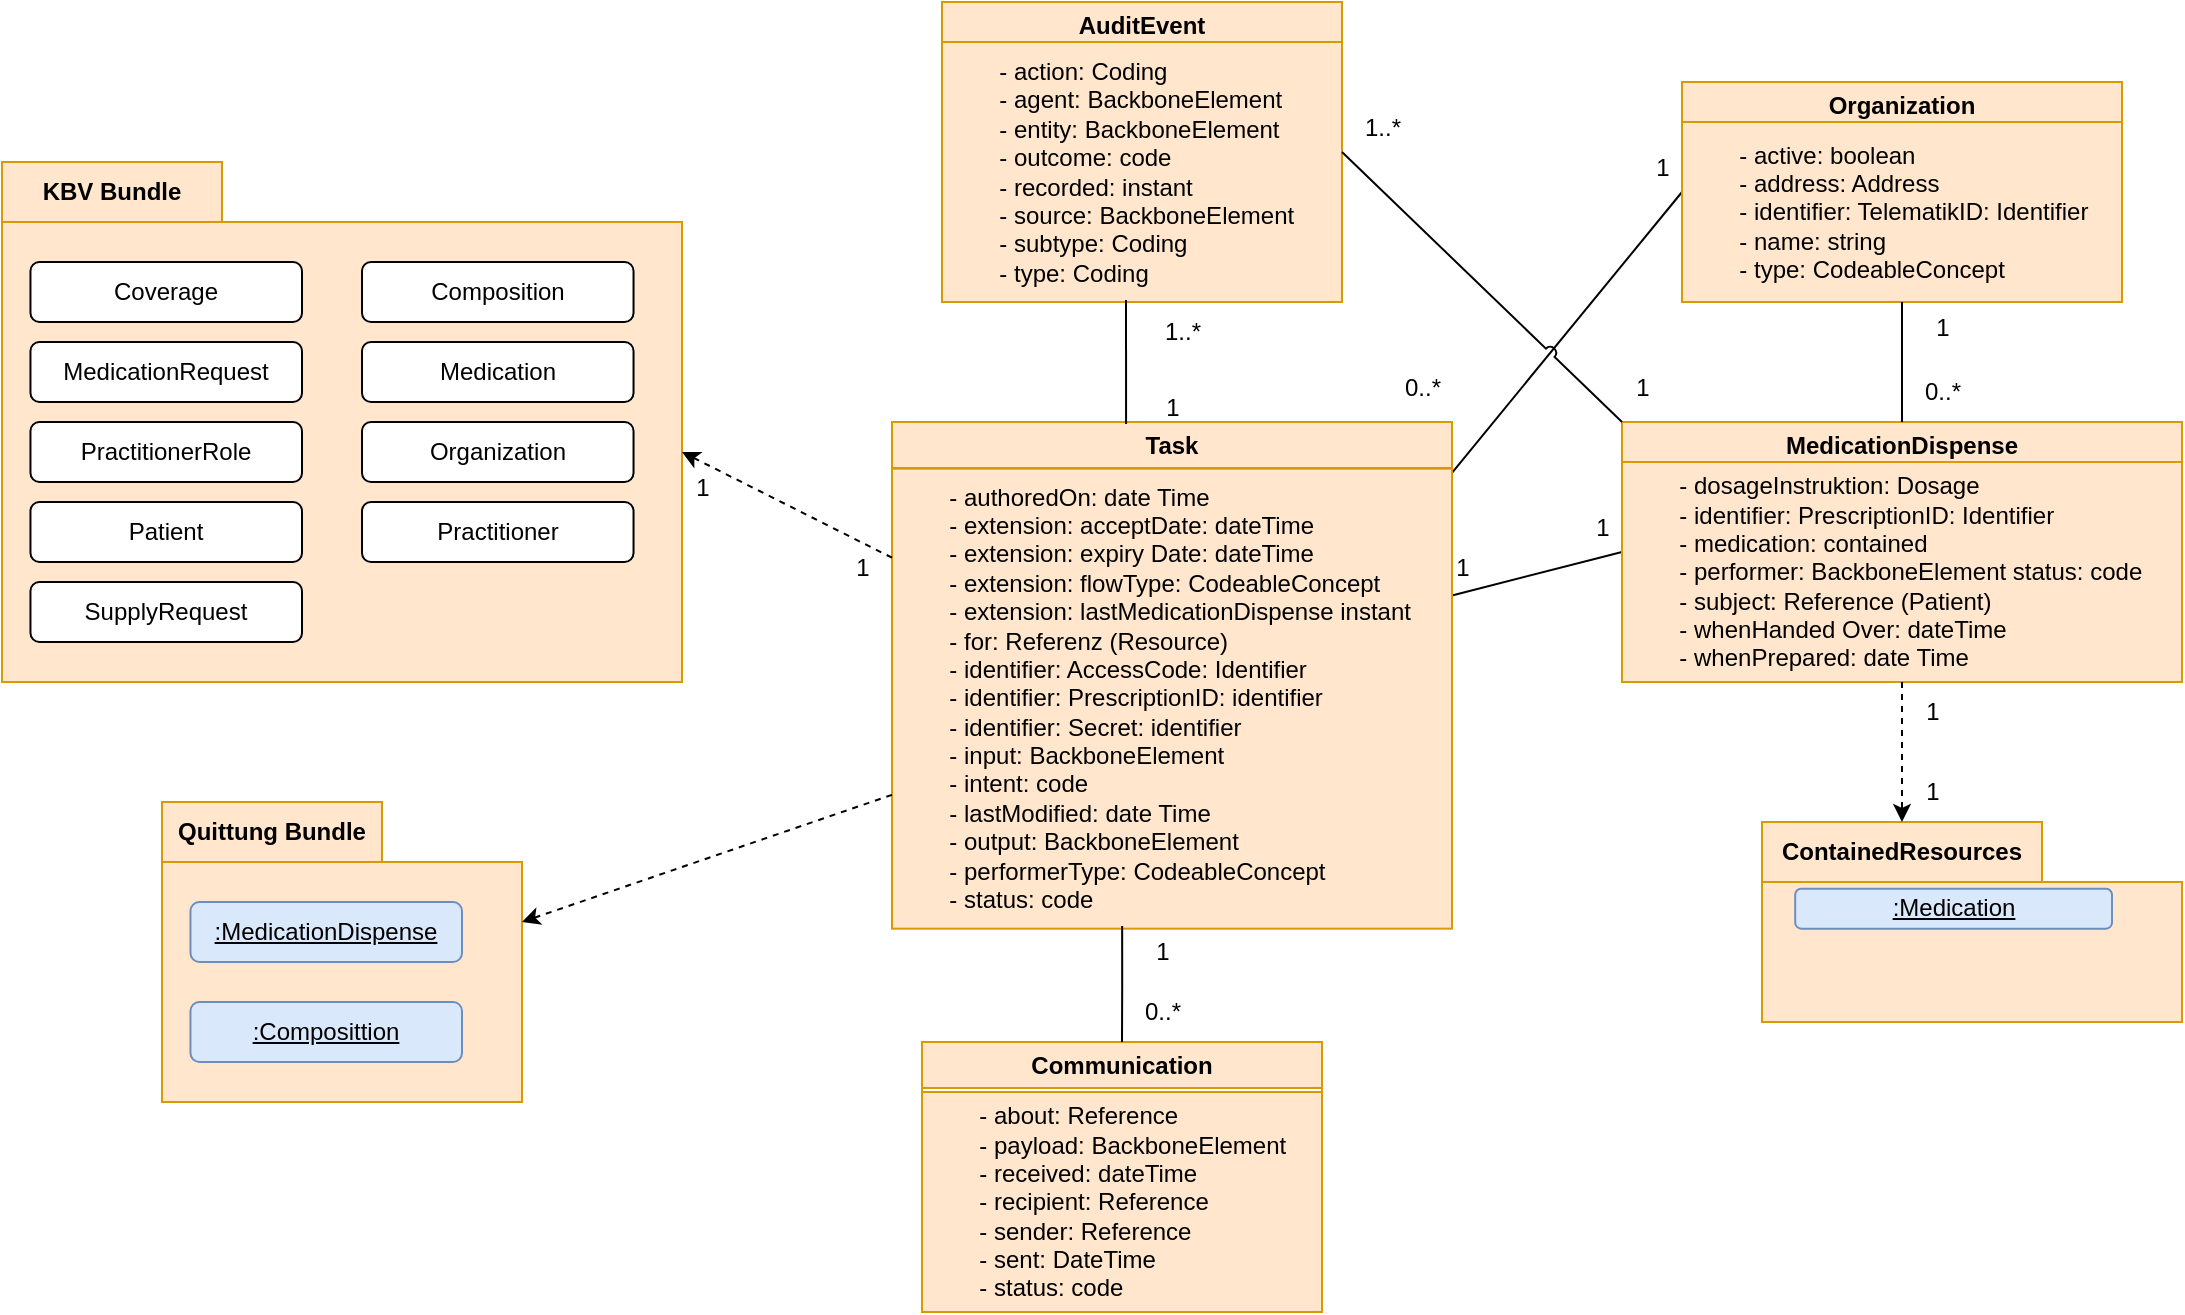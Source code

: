 <mxfile version="21.6.2" type="device">
  <diagram name="Seite-1" id="tfj8x4EL2NQdeRJAWLKg">
    <mxGraphModel dx="1026" dy="621" grid="1" gridSize="10" guides="1" tooltips="1" connect="1" arrows="1" fold="1" page="1" pageScale="1" pageWidth="827" pageHeight="1169" math="0" shadow="0">
      <root>
        <mxCell id="0" />
        <mxCell id="1" parent="0" />
        <mxCell id="XWdfSSxr5j56omLEQyyc-1" value="KBV Bundle" style="shape=folder;fontStyle=1;tabWidth=110;tabHeight=30;tabPosition=left;html=1;boundedLbl=1;labelInHeader=1;container=1;collapsible=0;whiteSpace=wrap;fillColor=#ffe6cc;strokeColor=#d79b00;" vertex="1" parent="1">
          <mxGeometry x="40" y="120" width="340" height="260" as="geometry" />
        </mxCell>
        <mxCell id="XWdfSSxr5j56omLEQyyc-2" value="" style="html=1;strokeColor=none;resizeWidth=1;resizeHeight=1;fillColor=none;part=1;connectable=0;allowArrows=0;deletable=0;whiteSpace=wrap;" vertex="1" parent="XWdfSSxr5j56omLEQyyc-1">
          <mxGeometry width="340" height="182" relative="1" as="geometry">
            <mxPoint y="30" as="offset" />
          </mxGeometry>
        </mxCell>
        <mxCell id="XWdfSSxr5j56omLEQyyc-3" value="Coverage" style="rounded=1;whiteSpace=wrap;html=1;movable=0;resizable=0;rotatable=0;deletable=0;editable=0;locked=1;connectable=0;" vertex="1" parent="XWdfSSxr5j56omLEQyyc-1">
          <mxGeometry x="14.23" y="50" width="135.77" height="30" as="geometry" />
        </mxCell>
        <mxCell id="XWdfSSxr5j56omLEQyyc-6" value="PractitionerRole" style="rounded=1;whiteSpace=wrap;html=1;movable=0;resizable=0;rotatable=0;deletable=0;editable=0;locked=1;connectable=0;" vertex="1" parent="XWdfSSxr5j56omLEQyyc-1">
          <mxGeometry x="14.23" y="130" width="135.77" height="30" as="geometry" />
        </mxCell>
        <mxCell id="XWdfSSxr5j56omLEQyyc-7" value="Patient" style="rounded=1;whiteSpace=wrap;html=1;movable=0;resizable=0;rotatable=0;deletable=0;editable=0;locked=1;connectable=0;" vertex="1" parent="XWdfSSxr5j56omLEQyyc-1">
          <mxGeometry x="14.23" y="170" width="135.77" height="30" as="geometry" />
        </mxCell>
        <mxCell id="XWdfSSxr5j56omLEQyyc-8" value="SupplyRequest" style="rounded=1;whiteSpace=wrap;html=1;movable=0;resizable=0;rotatable=0;deletable=0;editable=0;locked=1;connectable=0;" vertex="1" parent="XWdfSSxr5j56omLEQyyc-1">
          <mxGeometry x="14.23" y="210" width="135.77" height="30" as="geometry" />
        </mxCell>
        <mxCell id="XWdfSSxr5j56omLEQyyc-9" value="MedicationRequest" style="rounded=1;whiteSpace=wrap;html=1;movable=0;resizable=0;rotatable=0;deletable=0;editable=0;locked=1;connectable=0;" vertex="1" parent="XWdfSSxr5j56omLEQyyc-1">
          <mxGeometry x="14.23" y="90" width="135.77" height="30" as="geometry" />
        </mxCell>
        <mxCell id="XWdfSSxr5j56omLEQyyc-11" value="Composition" style="rounded=1;whiteSpace=wrap;html=1;movable=0;resizable=0;rotatable=0;deletable=0;editable=0;locked=1;connectable=0;" vertex="1" parent="XWdfSSxr5j56omLEQyyc-1">
          <mxGeometry x="180" y="50" width="135.77" height="30" as="geometry" />
        </mxCell>
        <mxCell id="XWdfSSxr5j56omLEQyyc-12" value="Medication" style="rounded=1;whiteSpace=wrap;html=1;movable=0;resizable=0;rotatable=0;deletable=0;editable=0;locked=1;connectable=0;" vertex="1" parent="XWdfSSxr5j56omLEQyyc-1">
          <mxGeometry x="180" y="90" width="135.77" height="30" as="geometry" />
        </mxCell>
        <mxCell id="XWdfSSxr5j56omLEQyyc-13" value="Organization" style="rounded=1;whiteSpace=wrap;html=1;movable=0;resizable=0;rotatable=0;deletable=0;editable=0;locked=1;connectable=0;" vertex="1" parent="XWdfSSxr5j56omLEQyyc-1">
          <mxGeometry x="180" y="130" width="135.77" height="30" as="geometry" />
        </mxCell>
        <mxCell id="XWdfSSxr5j56omLEQyyc-14" value="Practitioner" style="rounded=1;whiteSpace=wrap;html=1;movable=0;resizable=0;rotatable=0;deletable=0;editable=0;locked=1;connectable=0;" vertex="1" parent="XWdfSSxr5j56omLEQyyc-1">
          <mxGeometry x="180" y="170" width="135.77" height="30" as="geometry" />
        </mxCell>
        <mxCell id="XWdfSSxr5j56omLEQyyc-15" value="Quittung Bundle" style="shape=folder;fontStyle=1;tabWidth=110;tabHeight=30;tabPosition=left;html=1;boundedLbl=1;labelInHeader=1;container=1;collapsible=0;whiteSpace=wrap;fillColor=#ffe6cc;strokeColor=#d79b00;" vertex="1" parent="1">
          <mxGeometry x="120" y="440" width="180" height="150" as="geometry" />
        </mxCell>
        <mxCell id="XWdfSSxr5j56omLEQyyc-17" value="&lt;u&gt;:MedicationDispense&lt;/u&gt;" style="rounded=1;whiteSpace=wrap;html=1;movable=1;resizable=1;rotatable=1;deletable=1;editable=1;locked=0;connectable=1;fillColor=#dae8fc;strokeColor=#6c8ebf;" vertex="1" parent="XWdfSSxr5j56omLEQyyc-15">
          <mxGeometry x="14.23" y="50" width="135.77" height="30" as="geometry" />
        </mxCell>
        <mxCell id="XWdfSSxr5j56omLEQyyc-18" value="&lt;u&gt;:Composittion&lt;/u&gt;" style="rounded=1;whiteSpace=wrap;html=1;movable=1;resizable=1;rotatable=1;deletable=1;editable=1;locked=0;connectable=1;fillColor=#dae8fc;strokeColor=#6c8ebf;" vertex="1" parent="XWdfSSxr5j56omLEQyyc-15">
          <mxGeometry x="14.23" y="100" width="135.77" height="30" as="geometry" />
        </mxCell>
        <mxCell id="XWdfSSxr5j56omLEQyyc-19" value="AuditEvent" style="swimlane;whiteSpace=wrap;html=1;fillColor=#ffe6cc;strokeColor=#d79b00;" vertex="1" parent="1">
          <mxGeometry x="510" y="40" width="200" height="150" as="geometry">
            <mxRectangle x="500" y="70" width="100" height="30" as="alternateBounds" />
          </mxGeometry>
        </mxCell>
        <mxCell id="XWdfSSxr5j56omLEQyyc-20" value="&lt;div&gt;&lt;span style=&quot;white-space: pre;&quot;&gt;&#x9;&lt;/span&gt;-&amp;nbsp;action: Coding&lt;/div&gt;&lt;span style=&quot;background-color: initial;&quot;&gt;&amp;nbsp; &amp;nbsp; &amp;nbsp; &amp;nbsp; - agent: BackboneElement&lt;/span&gt;&lt;br&gt;&lt;span style=&quot;background-color: initial;&quot;&gt;&amp;nbsp; &amp;nbsp; &amp;nbsp; &amp;nbsp; - entity: BackboneElement&lt;/span&gt;&lt;br&gt;&lt;span style=&quot;background-color: initial;&quot;&gt;&amp;nbsp; &amp;nbsp; &amp;nbsp; &amp;nbsp; - outcome: code&lt;/span&gt;&lt;br&gt;&lt;span style=&quot;background-color: initial;&quot;&gt;&amp;nbsp; &amp;nbsp; &amp;nbsp; &amp;nbsp; - recorded: instant&lt;/span&gt;&lt;br&gt;&lt;span style=&quot;background-color: initial;&quot;&gt;&amp;nbsp; &amp;nbsp; &amp;nbsp; &amp;nbsp; - source: BackboneElement&lt;/span&gt;&lt;br&gt;&lt;span style=&quot;background-color: initial;&quot;&gt;&amp;nbsp; &amp;nbsp; &amp;nbsp; &amp;nbsp; - subtype: Coding&lt;/span&gt;&lt;br&gt;&lt;div style=&quot;&quot;&gt;&amp;nbsp; &amp;nbsp; &amp;nbsp; &amp;nbsp; - type: Coding&lt;/div&gt;" style="text;html=1;align=left;verticalAlign=middle;resizable=0;points=[];autosize=1;strokeColor=#d79b00;fillColor=#ffe6cc;" vertex="1" parent="XWdfSSxr5j56omLEQyyc-19">
          <mxGeometry y="20" width="200" height="130" as="geometry" />
        </mxCell>
        <mxCell id="XWdfSSxr5j56omLEQyyc-47" style="rounded=0;orthogonalLoop=1;jettySize=auto;html=1;entryX=0;entryY=0.5;entryDx=0;entryDy=0;endArrow=none;endFill=0;jumpStyle=arc;exitX=1;exitY=0.009;exitDx=0;exitDy=0;exitPerimeter=0;" edge="1" parent="1" source="XWdfSSxr5j56omLEQyyc-26" target="XWdfSSxr5j56omLEQyyc-29">
          <mxGeometry relative="1" as="geometry" />
        </mxCell>
        <mxCell id="XWdfSSxr5j56omLEQyyc-56" style="rounded=0;orthogonalLoop=1;jettySize=auto;html=1;entryX=0;entryY=0.5;entryDx=0;entryDy=0;endArrow=none;endFill=0;" edge="1" parent="1" source="XWdfSSxr5j56omLEQyyc-25" target="XWdfSSxr5j56omLEQyyc-31">
          <mxGeometry relative="1" as="geometry" />
        </mxCell>
        <mxCell id="XWdfSSxr5j56omLEQyyc-25" value="Task" style="swimlane;whiteSpace=wrap;html=1;fillColor=#ffe6cc;strokeColor=#d79b00;" vertex="1" parent="1">
          <mxGeometry x="485" y="250" width="280" height="245" as="geometry">
            <mxRectangle x="500" y="70" width="100" height="30" as="alternateBounds" />
          </mxGeometry>
        </mxCell>
        <mxCell id="XWdfSSxr5j56omLEQyyc-26" value="&lt;div&gt;&lt;span style=&quot;white-space: pre;&quot;&gt;&#x9;&lt;/span&gt;- authoredOn: date Time&lt;/div&gt;&lt;div&gt;&amp;nbsp; &amp;nbsp; &amp;nbsp; &amp;nbsp; - extension: acceptDate: dateTime&lt;/div&gt;&lt;div&gt;&amp;nbsp; &amp;nbsp; &amp;nbsp; &amp;nbsp; - extension: expiry Date: dateTime&lt;/div&gt;&lt;div&gt;&amp;nbsp; &amp;nbsp; &amp;nbsp; &amp;nbsp; - extension: flowType: CodeableConcept&lt;/div&gt;&lt;div&gt;&lt;span style=&quot;white-space: pre;&quot;&gt;&#x9;&lt;/span&gt;- extension: lastMedicationDispense instant&lt;br&gt;&lt;/div&gt;&lt;div&gt;&amp;nbsp; &amp;nbsp; &amp;nbsp; &amp;nbsp; - for: Referenz (Resource)&lt;/div&gt;&lt;div&gt;&amp;nbsp; &amp;nbsp; &amp;nbsp; &amp;nbsp; - identifier: AccessCode: Identifier&lt;/div&gt;&lt;div&gt;&amp;nbsp; &amp;nbsp; &amp;nbsp; &amp;nbsp; - identifier: PrescriptionID: identifier&lt;/div&gt;&lt;div&gt;&amp;nbsp; &amp;nbsp; &amp;nbsp; &amp;nbsp; - identifier: Secret: identifier&lt;/div&gt;&lt;div&gt;&amp;nbsp; &amp;nbsp; &amp;nbsp; &amp;nbsp; - input: BackboneElement&lt;/div&gt;&lt;div&gt;&amp;nbsp; &amp;nbsp; &amp;nbsp; &amp;nbsp; - intent: code&lt;/div&gt;&lt;div&gt;&amp;nbsp; &amp;nbsp; &amp;nbsp; &amp;nbsp; - lastModified: date Time&lt;/div&gt;&lt;div&gt;&amp;nbsp; &amp;nbsp; &amp;nbsp; &amp;nbsp; - output: BackboneElement&lt;/div&gt;&lt;div&gt;&amp;nbsp; &amp;nbsp; &amp;nbsp; &amp;nbsp; - performerType: CodeableConcept&lt;/div&gt;&lt;div&gt;&amp;nbsp; &amp;nbsp; &amp;nbsp; &amp;nbsp; - status: code&lt;/div&gt;" style="text;html=1;align=left;verticalAlign=middle;resizable=0;points=[];autosize=1;strokeColor=#d79b00;fillColor=#ffe6cc;" vertex="1" parent="XWdfSSxr5j56omLEQyyc-25">
          <mxGeometry y="23.33" width="280" height="230" as="geometry" />
        </mxCell>
        <mxCell id="XWdfSSxr5j56omLEQyyc-27" value="Communication" style="swimlane;whiteSpace=wrap;html=1;fillColor=#ffe6cc;strokeColor=#d79b00;" vertex="1" parent="1">
          <mxGeometry x="500" y="560" width="200" height="130" as="geometry">
            <mxRectangle x="500" y="70" width="100" height="30" as="alternateBounds" />
          </mxGeometry>
        </mxCell>
        <mxCell id="XWdfSSxr5j56omLEQyyc-28" value="&lt;div&gt;&lt;span style=&quot;white-space: pre;&quot;&gt;&#x9;&lt;/span&gt;- about: Reference&lt;/div&gt;&lt;div&gt;&amp;nbsp; &amp;nbsp; &amp;nbsp; &amp;nbsp; - payload: BackboneElement&lt;/div&gt;&lt;div&gt;&amp;nbsp; &amp;nbsp; &amp;nbsp; &amp;nbsp; - received: dateTime&lt;/div&gt;&lt;div&gt;&amp;nbsp; &amp;nbsp; &amp;nbsp; &amp;nbsp; - recipient: Reference&lt;/div&gt;&lt;div&gt;&amp;nbsp; &amp;nbsp; &amp;nbsp; &amp;nbsp; - sender: Reference&lt;/div&gt;&lt;div&gt;&amp;nbsp; &amp;nbsp; &amp;nbsp; &amp;nbsp; - sent: DateTime&lt;/div&gt;&lt;div&gt;&amp;nbsp; &amp;nbsp; &amp;nbsp; &amp;nbsp; - status: code&lt;/div&gt;" style="text;html=1;align=left;verticalAlign=middle;resizable=0;points=[];autosize=1;strokeColor=#d79b00;fillColor=#ffe6cc;" vertex="1" parent="XWdfSSxr5j56omLEQyyc-27">
          <mxGeometry y="25" width="200" height="110" as="geometry" />
        </mxCell>
        <mxCell id="XWdfSSxr5j56omLEQyyc-29" value="Organization" style="swimlane;whiteSpace=wrap;html=1;fillColor=#ffe6cc;strokeColor=#d79b00;" vertex="1" parent="1">
          <mxGeometry x="880" y="80" width="220" height="110" as="geometry">
            <mxRectangle x="500" y="70" width="100" height="30" as="alternateBounds" />
          </mxGeometry>
        </mxCell>
        <mxCell id="XWdfSSxr5j56omLEQyyc-30" value="&lt;div&gt;&lt;span style=&quot;white-space: pre;&quot;&gt;&#x9;&lt;/span&gt;- active: boolean&lt;/div&gt;&lt;div&gt;&amp;nbsp; &amp;nbsp; &amp;nbsp; &amp;nbsp; - address: Address&lt;/div&gt;&lt;div&gt;&amp;nbsp; &amp;nbsp; &amp;nbsp; &amp;nbsp; - identifier: TelematikID: Identifier&lt;/div&gt;&lt;div&gt;&amp;nbsp; &amp;nbsp; &amp;nbsp; &amp;nbsp; - name: string&lt;/div&gt;&lt;div&gt;&amp;nbsp; &amp;nbsp; &amp;nbsp; &amp;nbsp; - type: CodeableConcept&lt;/div&gt;" style="text;html=1;align=left;verticalAlign=middle;resizable=0;points=[];autosize=1;strokeColor=#d79b00;fillColor=#ffe6cc;" vertex="1" parent="XWdfSSxr5j56omLEQyyc-29">
          <mxGeometry y="20" width="220" height="90" as="geometry" />
        </mxCell>
        <mxCell id="XWdfSSxr5j56omLEQyyc-31" value="MedicationDispense" style="swimlane;whiteSpace=wrap;html=1;fillColor=#ffe6cc;strokeColor=#d79b00;" vertex="1" parent="1">
          <mxGeometry x="850" y="250" width="280" height="130" as="geometry">
            <mxRectangle x="500" y="70" width="100" height="30" as="alternateBounds" />
          </mxGeometry>
        </mxCell>
        <mxCell id="XWdfSSxr5j56omLEQyyc-32" value="&lt;div&gt;&lt;span style=&quot;white-space: pre;&quot;&gt;&#x9;&lt;/span&gt;- dosageInstruktion: Dosage&lt;/div&gt;&lt;div&gt;&amp;nbsp; &amp;nbsp; &amp;nbsp; &amp;nbsp; - identifier: PrescriptionID: Identifier&lt;/div&gt;&lt;div&gt;&amp;nbsp; &amp;nbsp; &amp;nbsp; &amp;nbsp; - medication: contained&lt;/div&gt;&lt;div&gt;&amp;nbsp; &amp;nbsp; &amp;nbsp; &amp;nbsp; - performer: BackboneElement status: code&lt;/div&gt;&lt;div&gt;&amp;nbsp; &amp;nbsp; &amp;nbsp; &amp;nbsp; - subject: Reference (Patient)&amp;nbsp;&lt;/div&gt;&lt;div&gt;&amp;nbsp; &amp;nbsp; &amp;nbsp; &amp;nbsp; - whenHanded Over: dateTime&amp;nbsp;&lt;/div&gt;&lt;div&gt;&amp;nbsp; &amp;nbsp; &amp;nbsp; &amp;nbsp; - whenPrepared: date Time&lt;/div&gt;" style="text;html=1;align=left;verticalAlign=middle;resizable=0;points=[];autosize=1;strokeColor=#d79b00;fillColor=#ffe6cc;" vertex="1" parent="XWdfSSxr5j56omLEQyyc-31">
          <mxGeometry y="20" width="280" height="110" as="geometry" />
        </mxCell>
        <mxCell id="XWdfSSxr5j56omLEQyyc-33" value="ContainedResources" style="shape=folder;fontStyle=1;tabWidth=140;tabHeight=30;tabPosition=left;html=1;boundedLbl=1;labelInHeader=1;container=1;collapsible=0;whiteSpace=wrap;fillColor=#ffe6cc;strokeColor=#d79b00;" vertex="1" parent="1">
          <mxGeometry x="920" y="450" width="210" height="100" as="geometry" />
        </mxCell>
        <mxCell id="XWdfSSxr5j56omLEQyyc-34" value="&lt;u&gt;:Medication&lt;/u&gt;" style="rounded=1;whiteSpace=wrap;html=1;movable=1;resizable=1;rotatable=1;deletable=1;editable=1;locked=0;connectable=1;fillColor=#dae8fc;strokeColor=#6c8ebf;" vertex="1" parent="XWdfSSxr5j56omLEQyyc-33">
          <mxGeometry x="16.602" y="33.333" width="158.398" height="20" as="geometry" />
        </mxCell>
        <mxCell id="XWdfSSxr5j56omLEQyyc-36" style="rounded=0;orthogonalLoop=1;jettySize=auto;html=1;entryX=0;entryY=0;entryDx=340;entryDy=145;entryPerimeter=0;dashed=1;" edge="1" parent="1" source="XWdfSSxr5j56omLEQyyc-26" target="XWdfSSxr5j56omLEQyyc-1">
          <mxGeometry relative="1" as="geometry" />
        </mxCell>
        <mxCell id="XWdfSSxr5j56omLEQyyc-37" value="1" style="text;html=1;align=center;verticalAlign=middle;resizable=0;points=[];autosize=1;strokeColor=none;fillColor=none;" vertex="1" parent="1">
          <mxGeometry x="455" y="308" width="30" height="30" as="geometry" />
        </mxCell>
        <mxCell id="XWdfSSxr5j56omLEQyyc-38" value="1" style="text;html=1;align=center;verticalAlign=middle;resizable=0;points=[];autosize=1;strokeColor=none;fillColor=none;" vertex="1" parent="1">
          <mxGeometry x="375" y="268" width="30" height="30" as="geometry" />
        </mxCell>
        <mxCell id="XWdfSSxr5j56omLEQyyc-39" style="rounded=0;orthogonalLoop=1;jettySize=auto;html=1;entryX=0;entryY=0;entryDx=180;entryDy=60;entryPerimeter=0;dashed=1;" edge="1" parent="1" source="XWdfSSxr5j56omLEQyyc-26" target="XWdfSSxr5j56omLEQyyc-15">
          <mxGeometry relative="1" as="geometry" />
        </mxCell>
        <mxCell id="XWdfSSxr5j56omLEQyyc-41" style="rounded=0;orthogonalLoop=1;jettySize=auto;html=1;entryX=0.418;entryY=0.004;entryDx=0;entryDy=0;endArrow=none;endFill=0;entryPerimeter=0;exitX=0.46;exitY=0.992;exitDx=0;exitDy=0;exitPerimeter=0;" edge="1" parent="1" source="XWdfSSxr5j56omLEQyyc-20" target="XWdfSSxr5j56omLEQyyc-25">
          <mxGeometry relative="1" as="geometry" />
        </mxCell>
        <mxCell id="XWdfSSxr5j56omLEQyyc-42" value="1" style="text;html=1;align=center;verticalAlign=middle;resizable=0;points=[];autosize=1;strokeColor=none;fillColor=none;" vertex="1" parent="1">
          <mxGeometry x="610" y="228" width="30" height="30" as="geometry" />
        </mxCell>
        <mxCell id="XWdfSSxr5j56omLEQyyc-43" value="1..*" style="text;html=1;align=center;verticalAlign=middle;resizable=0;points=[];autosize=1;strokeColor=none;fillColor=none;" vertex="1" parent="1">
          <mxGeometry x="610" y="190" width="40" height="30" as="geometry" />
        </mxCell>
        <mxCell id="XWdfSSxr5j56omLEQyyc-44" style="edgeStyle=orthogonalEdgeStyle;rounded=0;orthogonalLoop=1;jettySize=auto;html=1;entryX=0.5;entryY=0;entryDx=0;entryDy=0;endArrow=none;endFill=0;exitX=0.411;exitY=0.994;exitDx=0;exitDy=0;exitPerimeter=0;" edge="1" parent="1" source="XWdfSSxr5j56omLEQyyc-26" target="XWdfSSxr5j56omLEQyyc-27">
          <mxGeometry relative="1" as="geometry" />
        </mxCell>
        <mxCell id="XWdfSSxr5j56omLEQyyc-45" value="1" style="text;html=1;align=center;verticalAlign=middle;resizable=0;points=[];autosize=1;strokeColor=none;fillColor=none;" vertex="1" parent="1">
          <mxGeometry x="605" y="500" width="30" height="30" as="geometry" />
        </mxCell>
        <mxCell id="XWdfSSxr5j56omLEQyyc-46" value="0..*" style="text;html=1;align=center;verticalAlign=middle;resizable=0;points=[];autosize=1;strokeColor=none;fillColor=none;" vertex="1" parent="1">
          <mxGeometry x="600" y="530" width="40" height="30" as="geometry" />
        </mxCell>
        <mxCell id="XWdfSSxr5j56omLEQyyc-48" value="1" style="text;html=1;align=center;verticalAlign=middle;resizable=0;points=[];autosize=1;strokeColor=none;fillColor=none;" vertex="1" parent="1">
          <mxGeometry x="855" y="108" width="30" height="30" as="geometry" />
        </mxCell>
        <mxCell id="XWdfSSxr5j56omLEQyyc-49" value="0..*" style="text;html=1;align=center;verticalAlign=middle;resizable=0;points=[];autosize=1;strokeColor=none;fillColor=none;" vertex="1" parent="1">
          <mxGeometry x="730" y="218" width="40" height="30" as="geometry" />
        </mxCell>
        <mxCell id="XWdfSSxr5j56omLEQyyc-50" style="edgeStyle=orthogonalEdgeStyle;rounded=0;orthogonalLoop=1;jettySize=auto;html=1;entryX=0.5;entryY=0;entryDx=0;entryDy=0;endArrow=none;endFill=0;" edge="1" parent="1" source="XWdfSSxr5j56omLEQyyc-30" target="XWdfSSxr5j56omLEQyyc-31">
          <mxGeometry relative="1" as="geometry" />
        </mxCell>
        <mxCell id="XWdfSSxr5j56omLEQyyc-51" value="1" style="text;html=1;align=center;verticalAlign=middle;resizable=0;points=[];autosize=1;strokeColor=none;fillColor=none;" vertex="1" parent="1">
          <mxGeometry x="995" y="188" width="30" height="30" as="geometry" />
        </mxCell>
        <mxCell id="XWdfSSxr5j56omLEQyyc-52" value="0..*" style="text;html=1;align=center;verticalAlign=middle;resizable=0;points=[];autosize=1;strokeColor=none;fillColor=none;" vertex="1" parent="1">
          <mxGeometry x="990" y="220" width="40" height="30" as="geometry" />
        </mxCell>
        <mxCell id="XWdfSSxr5j56omLEQyyc-53" style="rounded=0;orthogonalLoop=1;jettySize=auto;html=1;entryX=0;entryY=0;entryDx=70;entryDy=0;entryPerimeter=0;dashed=1;" edge="1" parent="1" source="XWdfSSxr5j56omLEQyyc-32" target="XWdfSSxr5j56omLEQyyc-33">
          <mxGeometry relative="1" as="geometry" />
        </mxCell>
        <mxCell id="XWdfSSxr5j56omLEQyyc-54" value="1" style="text;html=1;align=center;verticalAlign=middle;resizable=0;points=[];autosize=1;strokeColor=none;fillColor=none;" vertex="1" parent="1">
          <mxGeometry x="990" y="380" width="30" height="30" as="geometry" />
        </mxCell>
        <mxCell id="XWdfSSxr5j56omLEQyyc-55" value="1" style="text;html=1;align=center;verticalAlign=middle;resizable=0;points=[];autosize=1;strokeColor=none;fillColor=none;" vertex="1" parent="1">
          <mxGeometry x="990" y="420" width="30" height="30" as="geometry" />
        </mxCell>
        <mxCell id="XWdfSSxr5j56omLEQyyc-57" value="1" style="text;html=1;align=center;verticalAlign=middle;resizable=0;points=[];autosize=1;strokeColor=none;fillColor=none;" vertex="1" parent="1">
          <mxGeometry x="755" y="308" width="30" height="30" as="geometry" />
        </mxCell>
        <mxCell id="XWdfSSxr5j56omLEQyyc-58" value="1" style="text;html=1;align=center;verticalAlign=middle;resizable=0;points=[];autosize=1;strokeColor=none;fillColor=none;" vertex="1" parent="1">
          <mxGeometry x="825" y="288" width="30" height="30" as="geometry" />
        </mxCell>
        <mxCell id="XWdfSSxr5j56omLEQyyc-59" style="rounded=0;orthogonalLoop=1;jettySize=auto;html=1;entryX=1;entryY=0.5;entryDx=0;entryDy=0;endArrow=none;endFill=0;exitX=0;exitY=0;exitDx=0;exitDy=0;jumpStyle=arc;" edge="1" parent="1" source="XWdfSSxr5j56omLEQyyc-31" target="XWdfSSxr5j56omLEQyyc-19">
          <mxGeometry relative="1" as="geometry" />
        </mxCell>
        <mxCell id="XWdfSSxr5j56omLEQyyc-60" value="1" style="text;html=1;align=center;verticalAlign=middle;resizable=0;points=[];autosize=1;strokeColor=none;fillColor=none;" vertex="1" parent="1">
          <mxGeometry x="845" y="218" width="30" height="30" as="geometry" />
        </mxCell>
        <mxCell id="XWdfSSxr5j56omLEQyyc-61" value="1..*" style="text;html=1;align=center;verticalAlign=middle;resizable=0;points=[];autosize=1;strokeColor=none;fillColor=none;" vertex="1" parent="1">
          <mxGeometry x="710" y="88" width="40" height="30" as="geometry" />
        </mxCell>
      </root>
    </mxGraphModel>
  </diagram>
</mxfile>
